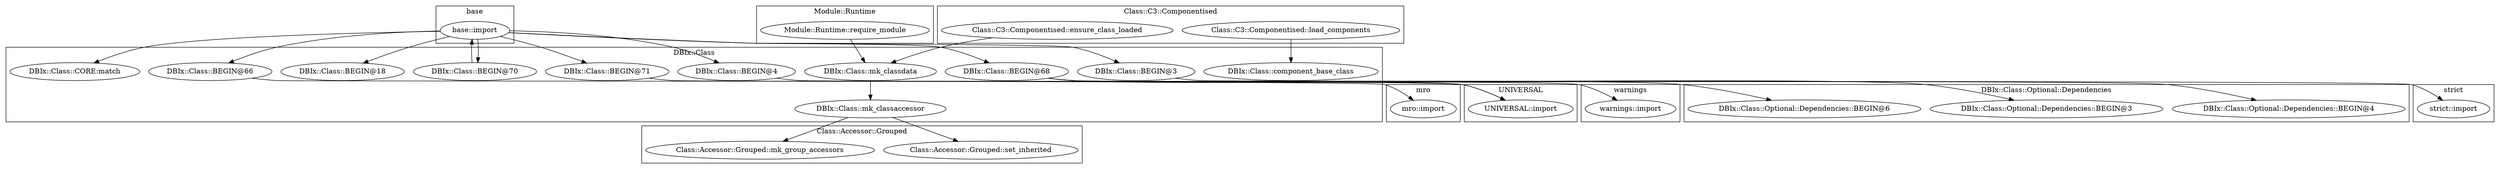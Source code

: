 digraph {
graph [overlap=false]
subgraph cluster_UNIVERSAL {
	label="UNIVERSAL";
	"UNIVERSAL::import";
}
subgraph cluster_warnings {
	label="warnings";
	"warnings::import";
}
subgraph cluster_mro {
	label="mro";
	"mro::import";
}
subgraph cluster_base {
	label="base";
	"base::import";
}
subgraph cluster_Module_Runtime {
	label="Module::Runtime";
	"Module::Runtime::require_module";
}
subgraph cluster_DBIx_Class {
	label="DBIx::Class";
	"DBIx::Class::BEGIN@66";
	"DBIx::Class::BEGIN@71";
	"DBIx::Class::BEGIN@4";
	"DBIx::Class::mk_classaccessor";
	"DBIx::Class::BEGIN@70";
	"DBIx::Class::BEGIN@18";
	"DBIx::Class::BEGIN@68";
	"DBIx::Class::mk_classdata";
	"DBIx::Class::component_base_class";
	"DBIx::Class::CORE:match";
	"DBIx::Class::BEGIN@3";
}
subgraph cluster_Class_C3_Componentised {
	label="Class::C3::Componentised";
	"Class::C3::Componentised::load_components";
	"Class::C3::Componentised::ensure_class_loaded";
}
subgraph cluster_DBIx_Class_Optional_Dependencies {
	label="DBIx::Class::Optional::Dependencies";
	"DBIx::Class::Optional::Dependencies::BEGIN@4";
	"DBIx::Class::Optional::Dependencies::BEGIN@3";
	"DBIx::Class::Optional::Dependencies::BEGIN@6";
}
subgraph cluster_strict {
	label="strict";
	"strict::import";
}
subgraph cluster_Class_Accessor_Grouped {
	label="Class::Accessor::Grouped";
	"Class::Accessor::Grouped::set_inherited";
	"Class::Accessor::Grouped::mk_group_accessors";
}
"base::import" -> "DBIx::Class::BEGIN@71";
"DBIx::Class::BEGIN@68" -> "DBIx::Class::Optional::Dependencies::BEGIN@6";
"DBIx::Class::mk_classaccessor" -> "Class::Accessor::Grouped::set_inherited";
"base::import" -> "DBIx::Class::BEGIN@4";
"base::import" -> "DBIx::Class::BEGIN@68";
"DBIx::Class::BEGIN@71" -> "UNIVERSAL::import";
"DBIx::Class::BEGIN@68" -> "UNIVERSAL::import";
"DBIx::Class::mk_classdata" -> "DBIx::Class::mk_classaccessor";
"DBIx::Class::BEGIN@66" -> "mro::import";
"DBIx::Class::BEGIN@68" -> "DBIx::Class::Optional::Dependencies::BEGIN@4";
"DBIx::Class::BEGIN@3" -> "strict::import";
"base::import" -> "DBIx::Class::CORE:match";
"Module::Runtime::require_module" -> "DBIx::Class::mk_classdata";
"Class::C3::Componentised::ensure_class_loaded" -> "DBIx::Class::mk_classdata";
"DBIx::Class::BEGIN@70" -> "base::import";
"DBIx::Class::BEGIN@4" -> "warnings::import";
"Class::C3::Componentised::load_components" -> "DBIx::Class::component_base_class";
"DBIx::Class::mk_classaccessor" -> "Class::Accessor::Grouped::mk_group_accessors";
"base::import" -> "DBIx::Class::BEGIN@3";
"DBIx::Class::BEGIN@68" -> "DBIx::Class::Optional::Dependencies::BEGIN@3";
"base::import" -> "DBIx::Class::BEGIN@66";
"base::import" -> "DBIx::Class::BEGIN@70";
"base::import" -> "DBIx::Class::BEGIN@18";
}

